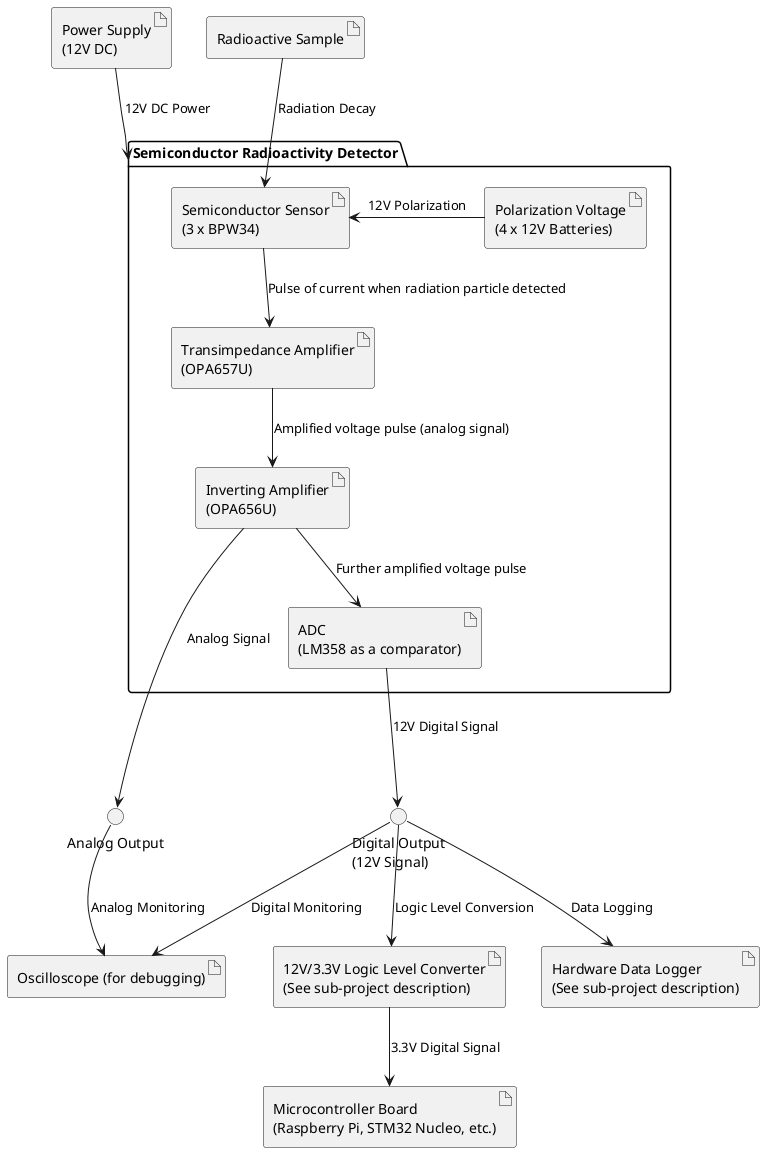 @startuml
artifact "Power Supply\n(12V DC)" as power_supply

artifact "Radioactive Sample" as sample

package "Semiconductor Radioactivity Detector" as detector {
    artifact "Semiconductor Sensor\n(3 x BPW34)" as sensor
    artifact "Polarization Voltage\n(4 x 12V Batteries)" as polarization_voltage
    artifact "Transimpedance Amplifier\n(OPA657U)" as transimpedance_amplifier
    artifact "Inverting Amplifier\n(OPA656U)" as inverting_amplifier
    artifact "ADC\n(LM358 as a comparator)" as adc 
}

interface "Analog Output" as analog_output
interface "Digital Output\n(12V Signal)" as digital_output

artifact "Hardware Data Logger\n(See sub-project description)" as data_logger
artifact "Oscilloscope (for debugging)" as oscilloscope
artifact "12V/3.3V Logic Level Converter\n(See sub-project description)" as logic_converter
artifact "Microcontroller Board\n(Raspberry Pi, STM32 Nucleo, etc.)" as microcontroller

' Connections between components
sample -down-> sensor : "Radiation Decay"
power_supply -down-> detector : "12V DC Power"

polarization_voltage -left-> sensor : "12V Polarization"
sensor --> transimpedance_amplifier : "Pulse of current when radiation particle detected"
transimpedance_amplifier --> inverting_amplifier : "Amplified voltage pulse (analog signal)"
inverting_amplifier --> adc : "Further amplified voltage pulse"

adc --> digital_output : "12V Digital Signal"
inverting_amplifier -down--> analog_output : "Analog Signal"

' Outputs and connections to external devices
analog_output --> oscilloscope : "Analog Monitoring"
digital_output --> oscilloscope : "Digital Monitoring"
digital_output --> data_logger : "Data Logging"
digital_output --> logic_converter : "Logic Level Conversion"
logic_converter --> microcontroller : "3.3V Digital Signal"
@enduml